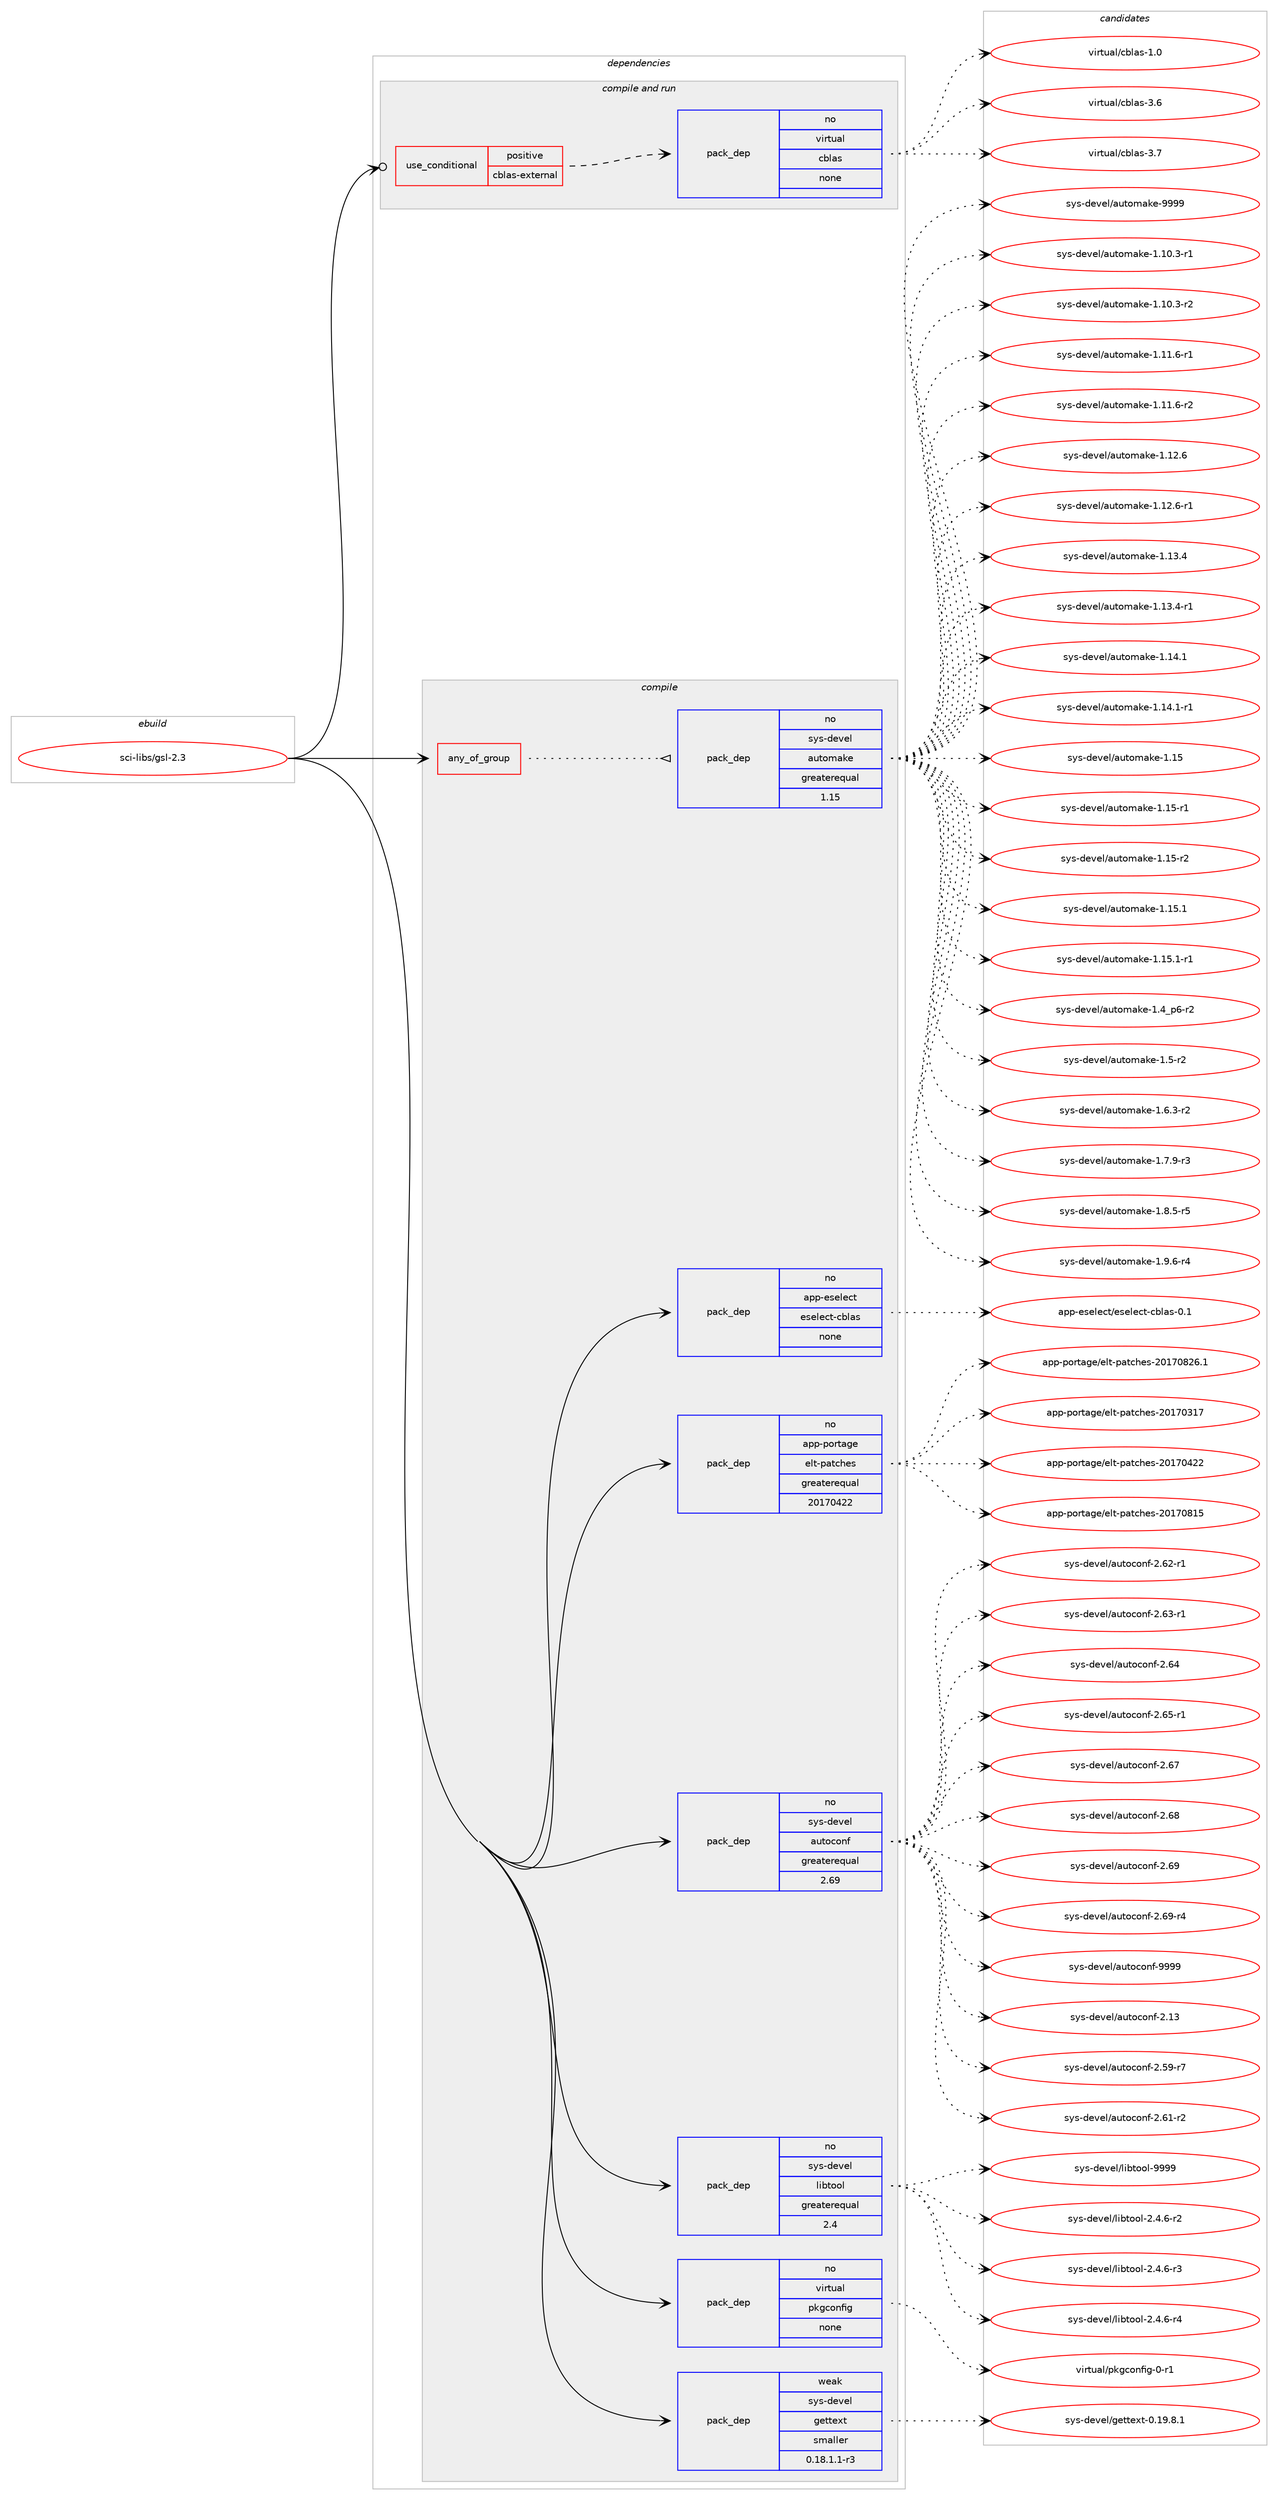 digraph prolog {

# *************
# Graph options
# *************

newrank=true;
concentrate=true;
compound=true;
graph [rankdir=LR,fontname=Helvetica,fontsize=10,ranksep=1.5];#, ranksep=2.5, nodesep=0.2];
edge  [arrowhead=vee];
node  [fontname=Helvetica,fontsize=10];

# **********
# The ebuild
# **********

subgraph cluster_leftcol {
color=gray;
rank=same;
label=<<i>ebuild</i>>;
id [label="sci-libs/gsl-2.3", color=red, width=4, href="../sci-libs/gsl-2.3.svg"];
}

# ****************
# The dependencies
# ****************

subgraph cluster_midcol {
color=gray;
label=<<i>dependencies</i>>;
subgraph cluster_compile {
fillcolor="#eeeeee";
style=filled;
label=<<i>compile</i>>;
subgraph any7615 {
dependency451439 [label=<<TABLE BORDER="0" CELLBORDER="1" CELLSPACING="0" CELLPADDING="4"><TR><TD CELLPADDING="10">any_of_group</TD></TR></TABLE>>, shape=none, color=red];subgraph pack333054 {
dependency451440 [label=<<TABLE BORDER="0" CELLBORDER="1" CELLSPACING="0" CELLPADDING="4" WIDTH="220"><TR><TD ROWSPAN="6" CELLPADDING="30">pack_dep</TD></TR><TR><TD WIDTH="110">no</TD></TR><TR><TD>sys-devel</TD></TR><TR><TD>automake</TD></TR><TR><TD>greaterequal</TD></TR><TR><TD>1.15</TD></TR></TABLE>>, shape=none, color=blue];
}
dependency451439:e -> dependency451440:w [weight=20,style="dotted",arrowhead="oinv"];
}
id:e -> dependency451439:w [weight=20,style="solid",arrowhead="vee"];
subgraph pack333055 {
dependency451441 [label=<<TABLE BORDER="0" CELLBORDER="1" CELLSPACING="0" CELLPADDING="4" WIDTH="220"><TR><TD ROWSPAN="6" CELLPADDING="30">pack_dep</TD></TR><TR><TD WIDTH="110">no</TD></TR><TR><TD>app-eselect</TD></TR><TR><TD>eselect-cblas</TD></TR><TR><TD>none</TD></TR><TR><TD></TD></TR></TABLE>>, shape=none, color=blue];
}
id:e -> dependency451441:w [weight=20,style="solid",arrowhead="vee"];
subgraph pack333056 {
dependency451442 [label=<<TABLE BORDER="0" CELLBORDER="1" CELLSPACING="0" CELLPADDING="4" WIDTH="220"><TR><TD ROWSPAN="6" CELLPADDING="30">pack_dep</TD></TR><TR><TD WIDTH="110">no</TD></TR><TR><TD>app-portage</TD></TR><TR><TD>elt-patches</TD></TR><TR><TD>greaterequal</TD></TR><TR><TD>20170422</TD></TR></TABLE>>, shape=none, color=blue];
}
id:e -> dependency451442:w [weight=20,style="solid",arrowhead="vee"];
subgraph pack333057 {
dependency451443 [label=<<TABLE BORDER="0" CELLBORDER="1" CELLSPACING="0" CELLPADDING="4" WIDTH="220"><TR><TD ROWSPAN="6" CELLPADDING="30">pack_dep</TD></TR><TR><TD WIDTH="110">no</TD></TR><TR><TD>sys-devel</TD></TR><TR><TD>autoconf</TD></TR><TR><TD>greaterequal</TD></TR><TR><TD>2.69</TD></TR></TABLE>>, shape=none, color=blue];
}
id:e -> dependency451443:w [weight=20,style="solid",arrowhead="vee"];
subgraph pack333058 {
dependency451444 [label=<<TABLE BORDER="0" CELLBORDER="1" CELLSPACING="0" CELLPADDING="4" WIDTH="220"><TR><TD ROWSPAN="6" CELLPADDING="30">pack_dep</TD></TR><TR><TD WIDTH="110">no</TD></TR><TR><TD>sys-devel</TD></TR><TR><TD>libtool</TD></TR><TR><TD>greaterequal</TD></TR><TR><TD>2.4</TD></TR></TABLE>>, shape=none, color=blue];
}
id:e -> dependency451444:w [weight=20,style="solid",arrowhead="vee"];
subgraph pack333059 {
dependency451445 [label=<<TABLE BORDER="0" CELLBORDER="1" CELLSPACING="0" CELLPADDING="4" WIDTH="220"><TR><TD ROWSPAN="6" CELLPADDING="30">pack_dep</TD></TR><TR><TD WIDTH="110">no</TD></TR><TR><TD>virtual</TD></TR><TR><TD>pkgconfig</TD></TR><TR><TD>none</TD></TR><TR><TD></TD></TR></TABLE>>, shape=none, color=blue];
}
id:e -> dependency451445:w [weight=20,style="solid",arrowhead="vee"];
subgraph pack333060 {
dependency451446 [label=<<TABLE BORDER="0" CELLBORDER="1" CELLSPACING="0" CELLPADDING="4" WIDTH="220"><TR><TD ROWSPAN="6" CELLPADDING="30">pack_dep</TD></TR><TR><TD WIDTH="110">weak</TD></TR><TR><TD>sys-devel</TD></TR><TR><TD>gettext</TD></TR><TR><TD>smaller</TD></TR><TR><TD>0.18.1.1-r3</TD></TR></TABLE>>, shape=none, color=blue];
}
id:e -> dependency451446:w [weight=20,style="solid",arrowhead="vee"];
}
subgraph cluster_compileandrun {
fillcolor="#eeeeee";
style=filled;
label=<<i>compile and run</i>>;
subgraph cond110521 {
dependency451447 [label=<<TABLE BORDER="0" CELLBORDER="1" CELLSPACING="0" CELLPADDING="4"><TR><TD ROWSPAN="3" CELLPADDING="10">use_conditional</TD></TR><TR><TD>positive</TD></TR><TR><TD>cblas-external</TD></TR></TABLE>>, shape=none, color=red];
subgraph pack333061 {
dependency451448 [label=<<TABLE BORDER="0" CELLBORDER="1" CELLSPACING="0" CELLPADDING="4" WIDTH="220"><TR><TD ROWSPAN="6" CELLPADDING="30">pack_dep</TD></TR><TR><TD WIDTH="110">no</TD></TR><TR><TD>virtual</TD></TR><TR><TD>cblas</TD></TR><TR><TD>none</TD></TR><TR><TD></TD></TR></TABLE>>, shape=none, color=blue];
}
dependency451447:e -> dependency451448:w [weight=20,style="dashed",arrowhead="vee"];
}
id:e -> dependency451447:w [weight=20,style="solid",arrowhead="odotvee"];
}
subgraph cluster_run {
fillcolor="#eeeeee";
style=filled;
label=<<i>run</i>>;
}
}

# **************
# The candidates
# **************

subgraph cluster_choices {
rank=same;
color=gray;
label=<<i>candidates</i>>;

subgraph choice333054 {
color=black;
nodesep=1;
choice11512111545100101118101108479711711611110997107101454946494846514511449 [label="sys-devel/automake-1.10.3-r1", color=red, width=4,href="../sys-devel/automake-1.10.3-r1.svg"];
choice11512111545100101118101108479711711611110997107101454946494846514511450 [label="sys-devel/automake-1.10.3-r2", color=red, width=4,href="../sys-devel/automake-1.10.3-r2.svg"];
choice11512111545100101118101108479711711611110997107101454946494946544511449 [label="sys-devel/automake-1.11.6-r1", color=red, width=4,href="../sys-devel/automake-1.11.6-r1.svg"];
choice11512111545100101118101108479711711611110997107101454946494946544511450 [label="sys-devel/automake-1.11.6-r2", color=red, width=4,href="../sys-devel/automake-1.11.6-r2.svg"];
choice1151211154510010111810110847971171161111099710710145494649504654 [label="sys-devel/automake-1.12.6", color=red, width=4,href="../sys-devel/automake-1.12.6.svg"];
choice11512111545100101118101108479711711611110997107101454946495046544511449 [label="sys-devel/automake-1.12.6-r1", color=red, width=4,href="../sys-devel/automake-1.12.6-r1.svg"];
choice1151211154510010111810110847971171161111099710710145494649514652 [label="sys-devel/automake-1.13.4", color=red, width=4,href="../sys-devel/automake-1.13.4.svg"];
choice11512111545100101118101108479711711611110997107101454946495146524511449 [label="sys-devel/automake-1.13.4-r1", color=red, width=4,href="../sys-devel/automake-1.13.4-r1.svg"];
choice1151211154510010111810110847971171161111099710710145494649524649 [label="sys-devel/automake-1.14.1", color=red, width=4,href="../sys-devel/automake-1.14.1.svg"];
choice11512111545100101118101108479711711611110997107101454946495246494511449 [label="sys-devel/automake-1.14.1-r1", color=red, width=4,href="../sys-devel/automake-1.14.1-r1.svg"];
choice115121115451001011181011084797117116111109971071014549464953 [label="sys-devel/automake-1.15", color=red, width=4,href="../sys-devel/automake-1.15.svg"];
choice1151211154510010111810110847971171161111099710710145494649534511449 [label="sys-devel/automake-1.15-r1", color=red, width=4,href="../sys-devel/automake-1.15-r1.svg"];
choice1151211154510010111810110847971171161111099710710145494649534511450 [label="sys-devel/automake-1.15-r2", color=red, width=4,href="../sys-devel/automake-1.15-r2.svg"];
choice1151211154510010111810110847971171161111099710710145494649534649 [label="sys-devel/automake-1.15.1", color=red, width=4,href="../sys-devel/automake-1.15.1.svg"];
choice11512111545100101118101108479711711611110997107101454946495346494511449 [label="sys-devel/automake-1.15.1-r1", color=red, width=4,href="../sys-devel/automake-1.15.1-r1.svg"];
choice115121115451001011181011084797117116111109971071014549465295112544511450 [label="sys-devel/automake-1.4_p6-r2", color=red, width=4,href="../sys-devel/automake-1.4_p6-r2.svg"];
choice11512111545100101118101108479711711611110997107101454946534511450 [label="sys-devel/automake-1.5-r2", color=red, width=4,href="../sys-devel/automake-1.5-r2.svg"];
choice115121115451001011181011084797117116111109971071014549465446514511450 [label="sys-devel/automake-1.6.3-r2", color=red, width=4,href="../sys-devel/automake-1.6.3-r2.svg"];
choice115121115451001011181011084797117116111109971071014549465546574511451 [label="sys-devel/automake-1.7.9-r3", color=red, width=4,href="../sys-devel/automake-1.7.9-r3.svg"];
choice115121115451001011181011084797117116111109971071014549465646534511453 [label="sys-devel/automake-1.8.5-r5", color=red, width=4,href="../sys-devel/automake-1.8.5-r5.svg"];
choice115121115451001011181011084797117116111109971071014549465746544511452 [label="sys-devel/automake-1.9.6-r4", color=red, width=4,href="../sys-devel/automake-1.9.6-r4.svg"];
choice115121115451001011181011084797117116111109971071014557575757 [label="sys-devel/automake-9999", color=red, width=4,href="../sys-devel/automake-9999.svg"];
dependency451440:e -> choice11512111545100101118101108479711711611110997107101454946494846514511449:w [style=dotted,weight="100"];
dependency451440:e -> choice11512111545100101118101108479711711611110997107101454946494846514511450:w [style=dotted,weight="100"];
dependency451440:e -> choice11512111545100101118101108479711711611110997107101454946494946544511449:w [style=dotted,weight="100"];
dependency451440:e -> choice11512111545100101118101108479711711611110997107101454946494946544511450:w [style=dotted,weight="100"];
dependency451440:e -> choice1151211154510010111810110847971171161111099710710145494649504654:w [style=dotted,weight="100"];
dependency451440:e -> choice11512111545100101118101108479711711611110997107101454946495046544511449:w [style=dotted,weight="100"];
dependency451440:e -> choice1151211154510010111810110847971171161111099710710145494649514652:w [style=dotted,weight="100"];
dependency451440:e -> choice11512111545100101118101108479711711611110997107101454946495146524511449:w [style=dotted,weight="100"];
dependency451440:e -> choice1151211154510010111810110847971171161111099710710145494649524649:w [style=dotted,weight="100"];
dependency451440:e -> choice11512111545100101118101108479711711611110997107101454946495246494511449:w [style=dotted,weight="100"];
dependency451440:e -> choice115121115451001011181011084797117116111109971071014549464953:w [style=dotted,weight="100"];
dependency451440:e -> choice1151211154510010111810110847971171161111099710710145494649534511449:w [style=dotted,weight="100"];
dependency451440:e -> choice1151211154510010111810110847971171161111099710710145494649534511450:w [style=dotted,weight="100"];
dependency451440:e -> choice1151211154510010111810110847971171161111099710710145494649534649:w [style=dotted,weight="100"];
dependency451440:e -> choice11512111545100101118101108479711711611110997107101454946495346494511449:w [style=dotted,weight="100"];
dependency451440:e -> choice115121115451001011181011084797117116111109971071014549465295112544511450:w [style=dotted,weight="100"];
dependency451440:e -> choice11512111545100101118101108479711711611110997107101454946534511450:w [style=dotted,weight="100"];
dependency451440:e -> choice115121115451001011181011084797117116111109971071014549465446514511450:w [style=dotted,weight="100"];
dependency451440:e -> choice115121115451001011181011084797117116111109971071014549465546574511451:w [style=dotted,weight="100"];
dependency451440:e -> choice115121115451001011181011084797117116111109971071014549465646534511453:w [style=dotted,weight="100"];
dependency451440:e -> choice115121115451001011181011084797117116111109971071014549465746544511452:w [style=dotted,weight="100"];
dependency451440:e -> choice115121115451001011181011084797117116111109971071014557575757:w [style=dotted,weight="100"];
}
subgraph choice333055 {
color=black;
nodesep=1;
choice97112112451011151011081019911647101115101108101991164599981089711545484649 [label="app-eselect/eselect-cblas-0.1", color=red, width=4,href="../app-eselect/eselect-cblas-0.1.svg"];
dependency451441:e -> choice97112112451011151011081019911647101115101108101991164599981089711545484649:w [style=dotted,weight="100"];
}
subgraph choice333056 {
color=black;
nodesep=1;
choice97112112451121111141169710310147101108116451129711699104101115455048495548514955 [label="app-portage/elt-patches-20170317", color=red, width=4,href="../app-portage/elt-patches-20170317.svg"];
choice97112112451121111141169710310147101108116451129711699104101115455048495548525050 [label="app-portage/elt-patches-20170422", color=red, width=4,href="../app-portage/elt-patches-20170422.svg"];
choice97112112451121111141169710310147101108116451129711699104101115455048495548564953 [label="app-portage/elt-patches-20170815", color=red, width=4,href="../app-portage/elt-patches-20170815.svg"];
choice971121124511211111411697103101471011081164511297116991041011154550484955485650544649 [label="app-portage/elt-patches-20170826.1", color=red, width=4,href="../app-portage/elt-patches-20170826.1.svg"];
dependency451442:e -> choice97112112451121111141169710310147101108116451129711699104101115455048495548514955:w [style=dotted,weight="100"];
dependency451442:e -> choice97112112451121111141169710310147101108116451129711699104101115455048495548525050:w [style=dotted,weight="100"];
dependency451442:e -> choice97112112451121111141169710310147101108116451129711699104101115455048495548564953:w [style=dotted,weight="100"];
dependency451442:e -> choice971121124511211111411697103101471011081164511297116991041011154550484955485650544649:w [style=dotted,weight="100"];
}
subgraph choice333057 {
color=black;
nodesep=1;
choice115121115451001011181011084797117116111991111101024550464951 [label="sys-devel/autoconf-2.13", color=red, width=4,href="../sys-devel/autoconf-2.13.svg"];
choice1151211154510010111810110847971171161119911111010245504653574511455 [label="sys-devel/autoconf-2.59-r7", color=red, width=4,href="../sys-devel/autoconf-2.59-r7.svg"];
choice1151211154510010111810110847971171161119911111010245504654494511450 [label="sys-devel/autoconf-2.61-r2", color=red, width=4,href="../sys-devel/autoconf-2.61-r2.svg"];
choice1151211154510010111810110847971171161119911111010245504654504511449 [label="sys-devel/autoconf-2.62-r1", color=red, width=4,href="../sys-devel/autoconf-2.62-r1.svg"];
choice1151211154510010111810110847971171161119911111010245504654514511449 [label="sys-devel/autoconf-2.63-r1", color=red, width=4,href="../sys-devel/autoconf-2.63-r1.svg"];
choice115121115451001011181011084797117116111991111101024550465452 [label="sys-devel/autoconf-2.64", color=red, width=4,href="../sys-devel/autoconf-2.64.svg"];
choice1151211154510010111810110847971171161119911111010245504654534511449 [label="sys-devel/autoconf-2.65-r1", color=red, width=4,href="../sys-devel/autoconf-2.65-r1.svg"];
choice115121115451001011181011084797117116111991111101024550465455 [label="sys-devel/autoconf-2.67", color=red, width=4,href="../sys-devel/autoconf-2.67.svg"];
choice115121115451001011181011084797117116111991111101024550465456 [label="sys-devel/autoconf-2.68", color=red, width=4,href="../sys-devel/autoconf-2.68.svg"];
choice115121115451001011181011084797117116111991111101024550465457 [label="sys-devel/autoconf-2.69", color=red, width=4,href="../sys-devel/autoconf-2.69.svg"];
choice1151211154510010111810110847971171161119911111010245504654574511452 [label="sys-devel/autoconf-2.69-r4", color=red, width=4,href="../sys-devel/autoconf-2.69-r4.svg"];
choice115121115451001011181011084797117116111991111101024557575757 [label="sys-devel/autoconf-9999", color=red, width=4,href="../sys-devel/autoconf-9999.svg"];
dependency451443:e -> choice115121115451001011181011084797117116111991111101024550464951:w [style=dotted,weight="100"];
dependency451443:e -> choice1151211154510010111810110847971171161119911111010245504653574511455:w [style=dotted,weight="100"];
dependency451443:e -> choice1151211154510010111810110847971171161119911111010245504654494511450:w [style=dotted,weight="100"];
dependency451443:e -> choice1151211154510010111810110847971171161119911111010245504654504511449:w [style=dotted,weight="100"];
dependency451443:e -> choice1151211154510010111810110847971171161119911111010245504654514511449:w [style=dotted,weight="100"];
dependency451443:e -> choice115121115451001011181011084797117116111991111101024550465452:w [style=dotted,weight="100"];
dependency451443:e -> choice1151211154510010111810110847971171161119911111010245504654534511449:w [style=dotted,weight="100"];
dependency451443:e -> choice115121115451001011181011084797117116111991111101024550465455:w [style=dotted,weight="100"];
dependency451443:e -> choice115121115451001011181011084797117116111991111101024550465456:w [style=dotted,weight="100"];
dependency451443:e -> choice115121115451001011181011084797117116111991111101024550465457:w [style=dotted,weight="100"];
dependency451443:e -> choice1151211154510010111810110847971171161119911111010245504654574511452:w [style=dotted,weight="100"];
dependency451443:e -> choice115121115451001011181011084797117116111991111101024557575757:w [style=dotted,weight="100"];
}
subgraph choice333058 {
color=black;
nodesep=1;
choice1151211154510010111810110847108105981161111111084550465246544511450 [label="sys-devel/libtool-2.4.6-r2", color=red, width=4,href="../sys-devel/libtool-2.4.6-r2.svg"];
choice1151211154510010111810110847108105981161111111084550465246544511451 [label="sys-devel/libtool-2.4.6-r3", color=red, width=4,href="../sys-devel/libtool-2.4.6-r3.svg"];
choice1151211154510010111810110847108105981161111111084550465246544511452 [label="sys-devel/libtool-2.4.6-r4", color=red, width=4,href="../sys-devel/libtool-2.4.6-r4.svg"];
choice1151211154510010111810110847108105981161111111084557575757 [label="sys-devel/libtool-9999", color=red, width=4,href="../sys-devel/libtool-9999.svg"];
dependency451444:e -> choice1151211154510010111810110847108105981161111111084550465246544511450:w [style=dotted,weight="100"];
dependency451444:e -> choice1151211154510010111810110847108105981161111111084550465246544511451:w [style=dotted,weight="100"];
dependency451444:e -> choice1151211154510010111810110847108105981161111111084550465246544511452:w [style=dotted,weight="100"];
dependency451444:e -> choice1151211154510010111810110847108105981161111111084557575757:w [style=dotted,weight="100"];
}
subgraph choice333059 {
color=black;
nodesep=1;
choice11810511411611797108471121071039911111010210510345484511449 [label="virtual/pkgconfig-0-r1", color=red, width=4,href="../virtual/pkgconfig-0-r1.svg"];
dependency451445:e -> choice11810511411611797108471121071039911111010210510345484511449:w [style=dotted,weight="100"];
}
subgraph choice333060 {
color=black;
nodesep=1;
choice1151211154510010111810110847103101116116101120116454846495746564649 [label="sys-devel/gettext-0.19.8.1", color=red, width=4,href="../sys-devel/gettext-0.19.8.1.svg"];
dependency451446:e -> choice1151211154510010111810110847103101116116101120116454846495746564649:w [style=dotted,weight="100"];
}
subgraph choice333061 {
color=black;
nodesep=1;
choice118105114116117971084799981089711545494648 [label="virtual/cblas-1.0", color=red, width=4,href="../virtual/cblas-1.0.svg"];
choice118105114116117971084799981089711545514654 [label="virtual/cblas-3.6", color=red, width=4,href="../virtual/cblas-3.6.svg"];
choice118105114116117971084799981089711545514655 [label="virtual/cblas-3.7", color=red, width=4,href="../virtual/cblas-3.7.svg"];
dependency451448:e -> choice118105114116117971084799981089711545494648:w [style=dotted,weight="100"];
dependency451448:e -> choice118105114116117971084799981089711545514654:w [style=dotted,weight="100"];
dependency451448:e -> choice118105114116117971084799981089711545514655:w [style=dotted,weight="100"];
}
}

}
